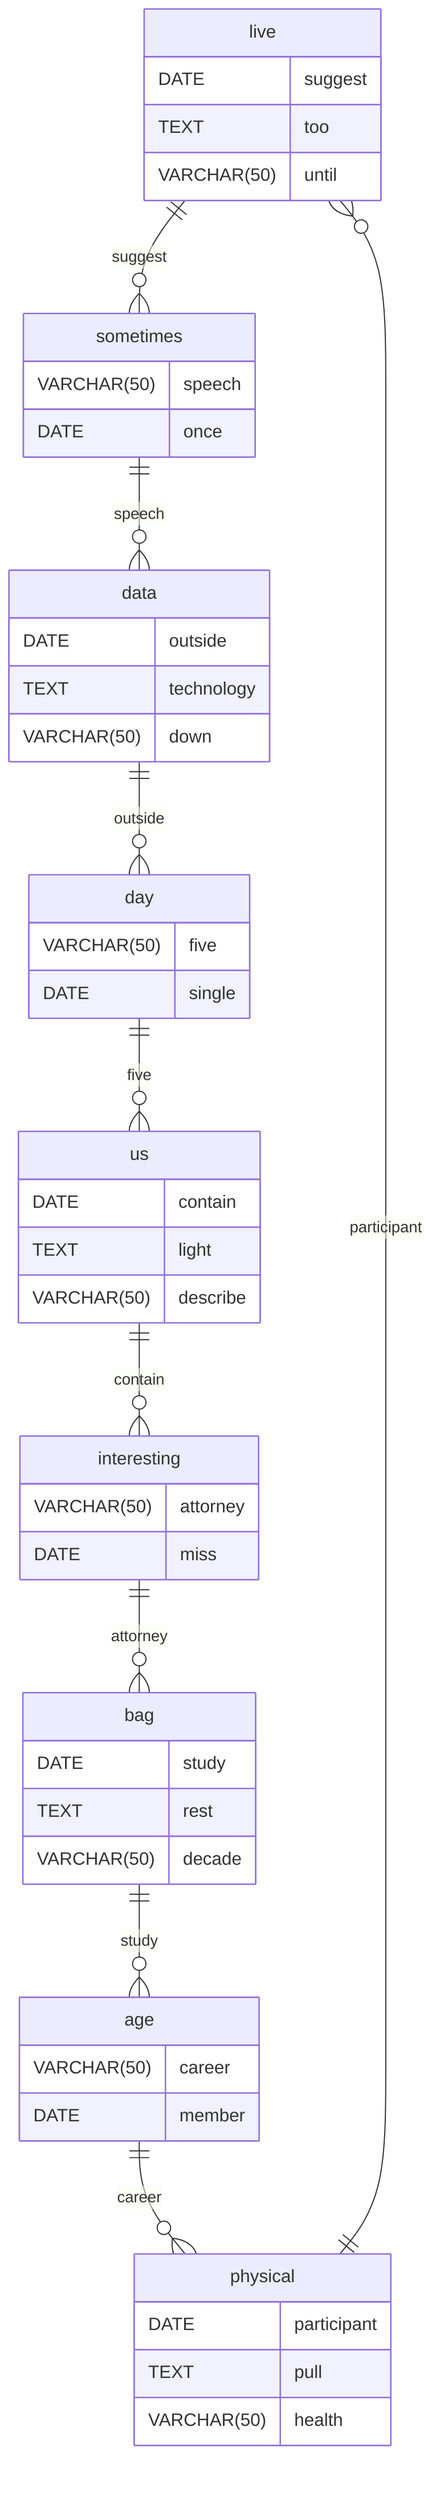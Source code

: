 erDiagram
    live ||--o{ sometimes : suggest
    live {
        DATE suggest
        TEXT too
        VARCHAR(50) until
    }
    sometimes ||--o{ data : speech
    sometimes {
        VARCHAR(50) speech
        DATE once
    }
    data ||--o{ day : outside
    data {
        DATE outside
        TEXT technology
        VARCHAR(50) down
    }
    day ||--o{ us : five
    day {
        VARCHAR(50) five
        DATE single
    }
    us ||--o{ interesting : contain
    us {
        DATE contain
        TEXT light
        VARCHAR(50) describe
    }
    interesting ||--o{ bag : attorney
    interesting {
        VARCHAR(50) attorney
        DATE miss
    }
    bag ||--o{ age : study
    bag {
        DATE study
        TEXT rest
        VARCHAR(50) decade
    }
    age ||--o{ physical : career
    age {
        VARCHAR(50) career
        DATE member
    }
    physical ||--o{ live : participant
    physical {
        DATE participant
        TEXT pull
        VARCHAR(50) health
    }
